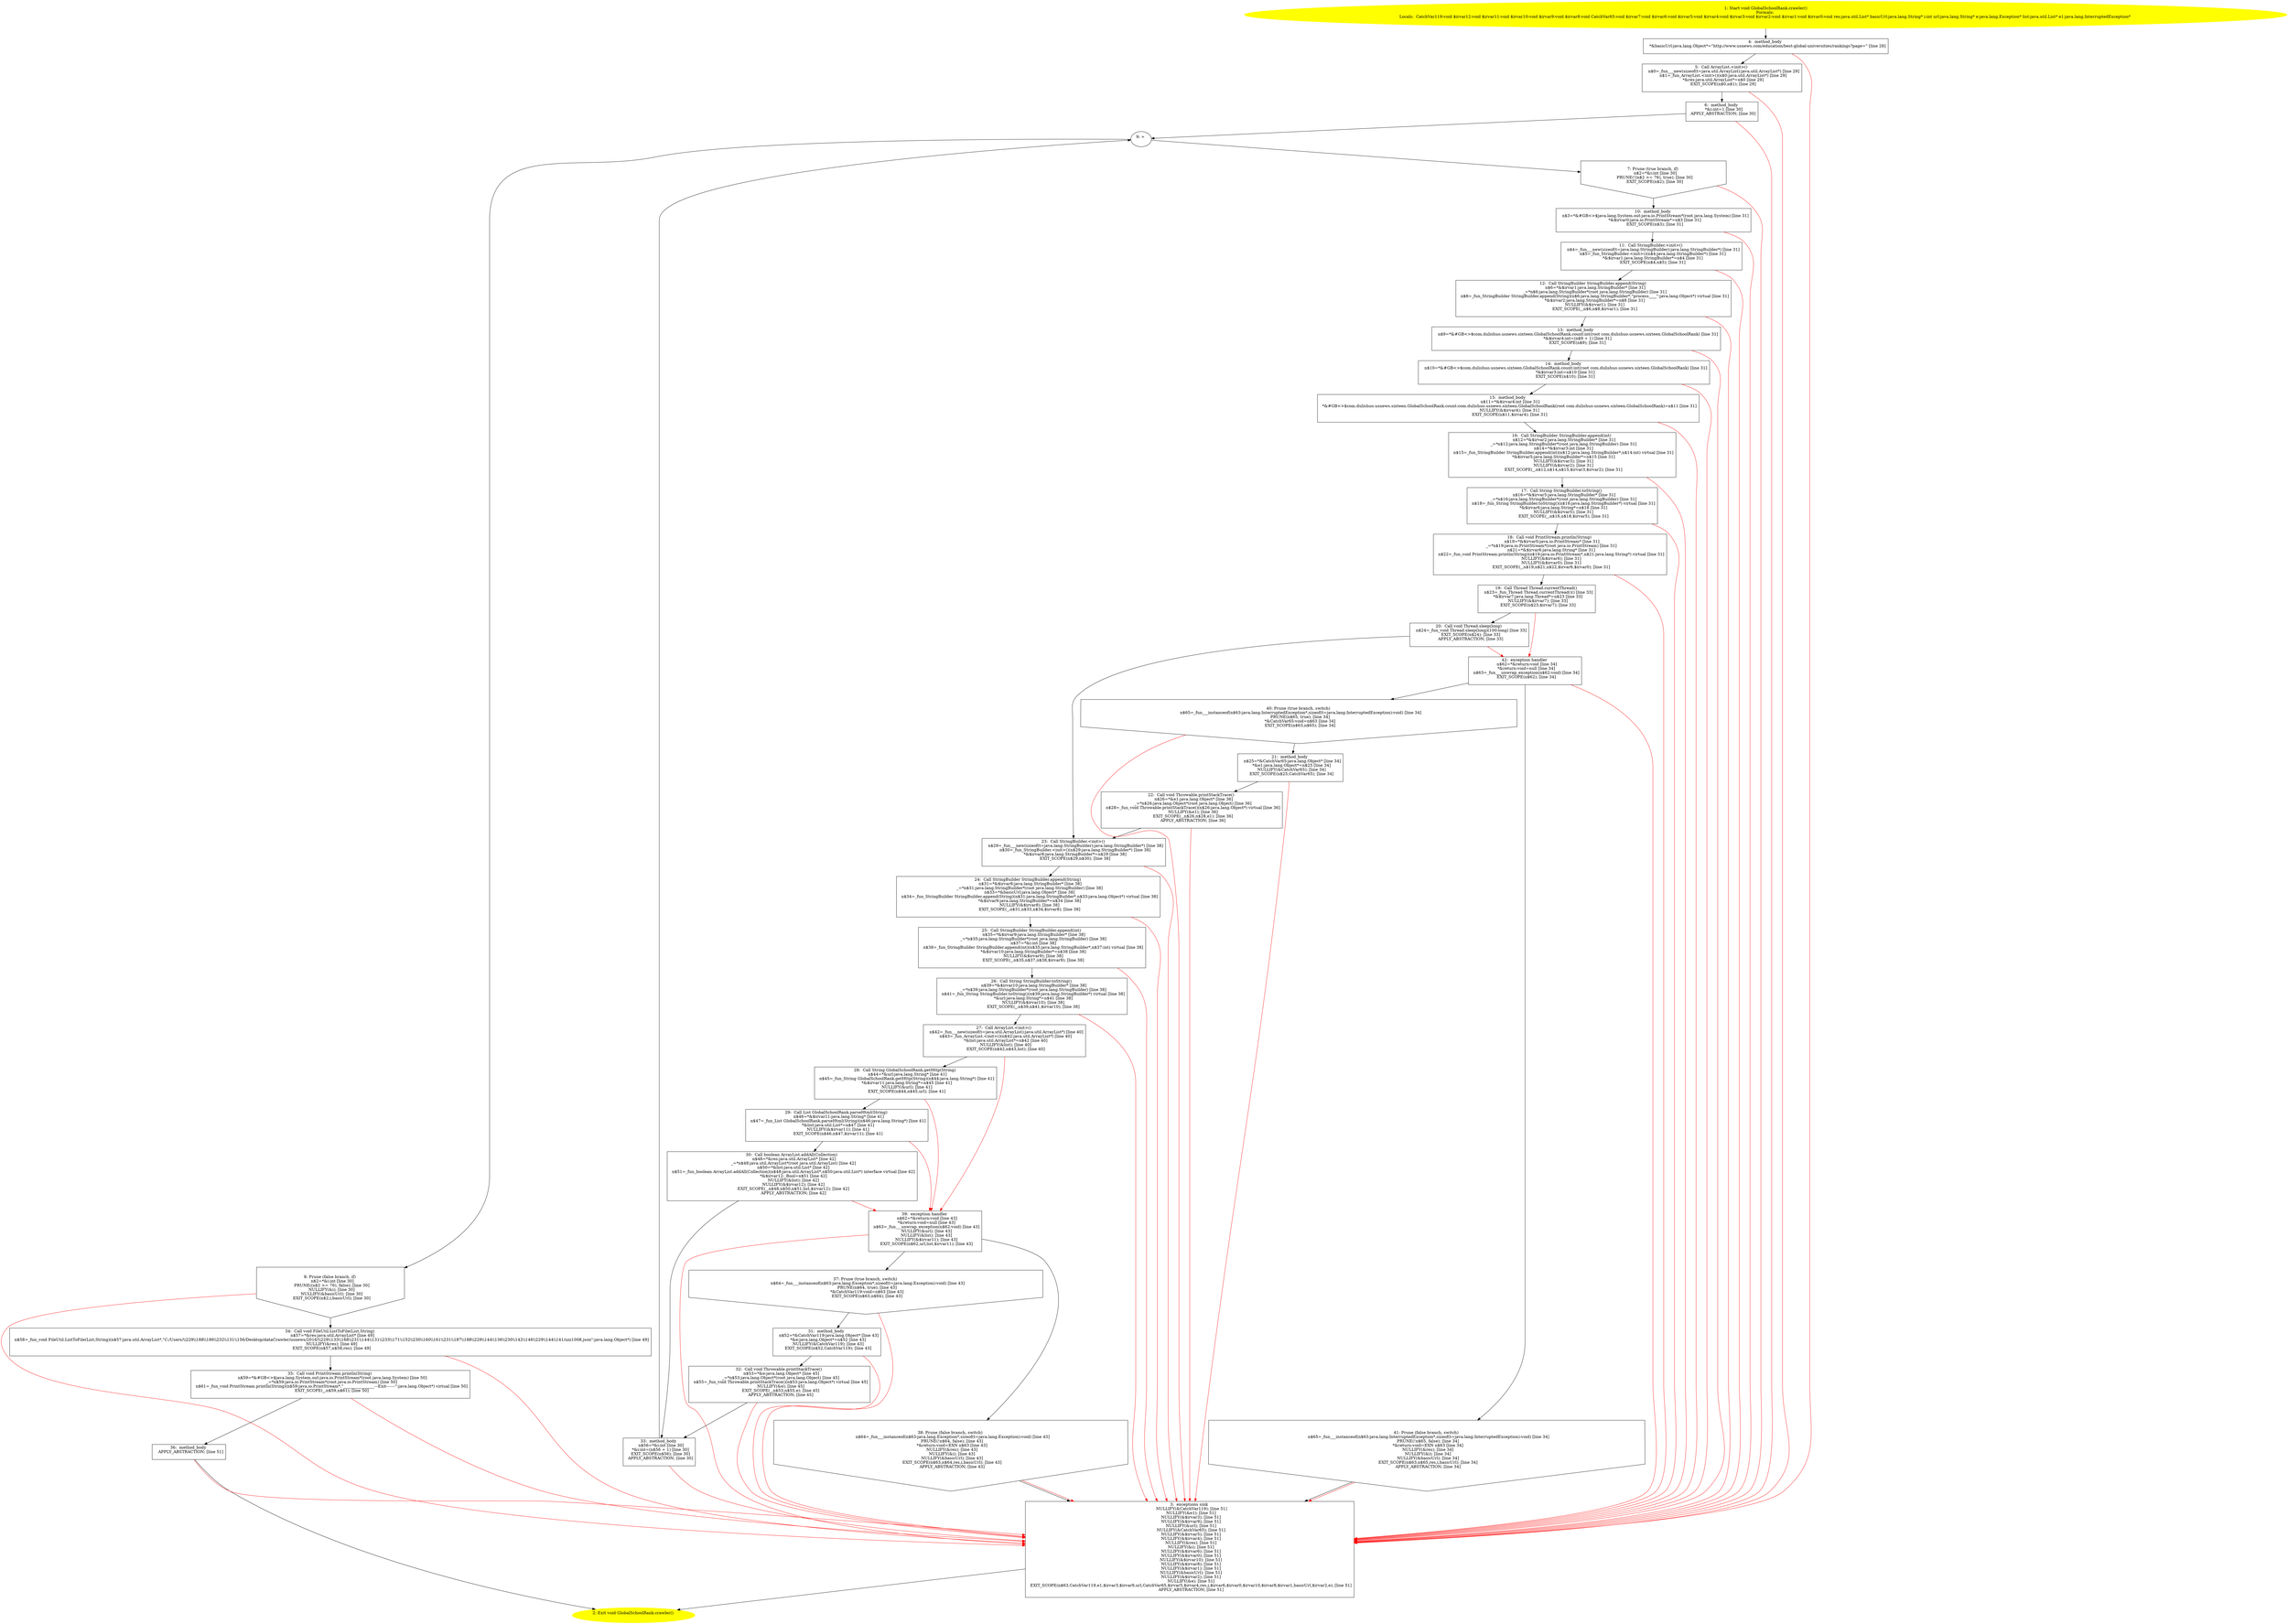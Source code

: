 /* @generated */
digraph cfg {
"com.dulishuo.usnews.sixteen.GlobalSchoolRank.crawler():void.e46c6825299ea0db14af280c0e9a93e3_1" [label="1: Start void GlobalSchoolRank.crawler()\nFormals: \nLocals:  CatchVar119:void $irvar12:void $irvar11:void $irvar10:void $irvar9:void $irvar8:void CatchVar65:void $irvar7:void $irvar6:void $irvar5:void $irvar4:void $irvar3:void $irvar2:void $irvar1:void $irvar0:void res:java.util.List* basicUrl:java.lang.String* i:int url:java.lang.String* e:java.lang.Exception* list:java.util.List* e1:java.lang.InterruptedException* \n  " color=yellow style=filled]
	

	 "com.dulishuo.usnews.sixteen.GlobalSchoolRank.crawler():void.e46c6825299ea0db14af280c0e9a93e3_1" -> "com.dulishuo.usnews.sixteen.GlobalSchoolRank.crawler():void.e46c6825299ea0db14af280c0e9a93e3_4" ;
"com.dulishuo.usnews.sixteen.GlobalSchoolRank.crawler():void.e46c6825299ea0db14af280c0e9a93e3_2" [label="2: Exit void GlobalSchoolRank.crawler() \n  " color=yellow style=filled]
	

"com.dulishuo.usnews.sixteen.GlobalSchoolRank.crawler():void.e46c6825299ea0db14af280c0e9a93e3_3" [label="3:  exceptions sink \n   NULLIFY(&CatchVar119); [line 51]\n  NULLIFY(&e1); [line 51]\n  NULLIFY(&$irvar3); [line 51]\n  NULLIFY(&$irvar9); [line 51]\n  NULLIFY(&url); [line 51]\n  NULLIFY(&CatchVar65); [line 51]\n  NULLIFY(&$irvar5); [line 51]\n  NULLIFY(&$irvar4); [line 51]\n  NULLIFY(&res); [line 51]\n  NULLIFY(&i); [line 51]\n  NULLIFY(&$irvar6); [line 51]\n  NULLIFY(&$irvar0); [line 51]\n  NULLIFY(&$irvar10); [line 51]\n  NULLIFY(&$irvar8); [line 51]\n  NULLIFY(&$irvar1); [line 51]\n  NULLIFY(&basicUrl); [line 51]\n  NULLIFY(&$irvar2); [line 51]\n  NULLIFY(&e); [line 51]\n  EXIT_SCOPE(n$63,CatchVar119,e1,$irvar3,$irvar9,url,CatchVar65,$irvar5,$irvar4,res,i,$irvar6,$irvar0,$irvar10,$irvar8,$irvar1,basicUrl,$irvar2,e); [line 51]\n  APPLY_ABSTRACTION; [line 51]\n " shape="box"]
	

	 "com.dulishuo.usnews.sixteen.GlobalSchoolRank.crawler():void.e46c6825299ea0db14af280c0e9a93e3_3" -> "com.dulishuo.usnews.sixteen.GlobalSchoolRank.crawler():void.e46c6825299ea0db14af280c0e9a93e3_2" ;
"com.dulishuo.usnews.sixteen.GlobalSchoolRank.crawler():void.e46c6825299ea0db14af280c0e9a93e3_4" [label="4:  method_body \n   *&basicUrl:java.lang.Object*=\"http://www.usnews.com/education/best-global-universities/rankings?page=\" [line 28]\n " shape="box"]
	

	 "com.dulishuo.usnews.sixteen.GlobalSchoolRank.crawler():void.e46c6825299ea0db14af280c0e9a93e3_4" -> "com.dulishuo.usnews.sixteen.GlobalSchoolRank.crawler():void.e46c6825299ea0db14af280c0e9a93e3_5" ;
	 "com.dulishuo.usnews.sixteen.GlobalSchoolRank.crawler():void.e46c6825299ea0db14af280c0e9a93e3_4" -> "com.dulishuo.usnews.sixteen.GlobalSchoolRank.crawler():void.e46c6825299ea0db14af280c0e9a93e3_3" [color="red" ];
"com.dulishuo.usnews.sixteen.GlobalSchoolRank.crawler():void.e46c6825299ea0db14af280c0e9a93e3_5" [label="5:  Call ArrayList.<init>() \n   n$0=_fun___new(sizeof(t=java.util.ArrayList):java.util.ArrayList*) [line 29]\n  n$1=_fun_ArrayList.<init>()(n$0:java.util.ArrayList*) [line 29]\n  *&res:java.util.ArrayList*=n$0 [line 29]\n  EXIT_SCOPE(n$0,n$1); [line 29]\n " shape="box"]
	

	 "com.dulishuo.usnews.sixteen.GlobalSchoolRank.crawler():void.e46c6825299ea0db14af280c0e9a93e3_5" -> "com.dulishuo.usnews.sixteen.GlobalSchoolRank.crawler():void.e46c6825299ea0db14af280c0e9a93e3_6" ;
	 "com.dulishuo.usnews.sixteen.GlobalSchoolRank.crawler():void.e46c6825299ea0db14af280c0e9a93e3_5" -> "com.dulishuo.usnews.sixteen.GlobalSchoolRank.crawler():void.e46c6825299ea0db14af280c0e9a93e3_3" [color="red" ];
"com.dulishuo.usnews.sixteen.GlobalSchoolRank.crawler():void.e46c6825299ea0db14af280c0e9a93e3_6" [label="6:  method_body \n   *&i:int=1 [line 30]\n  APPLY_ABSTRACTION; [line 30]\n " shape="box"]
	

	 "com.dulishuo.usnews.sixteen.GlobalSchoolRank.crawler():void.e46c6825299ea0db14af280c0e9a93e3_6" -> "com.dulishuo.usnews.sixteen.GlobalSchoolRank.crawler():void.e46c6825299ea0db14af280c0e9a93e3_9" ;
	 "com.dulishuo.usnews.sixteen.GlobalSchoolRank.crawler():void.e46c6825299ea0db14af280c0e9a93e3_6" -> "com.dulishuo.usnews.sixteen.GlobalSchoolRank.crawler():void.e46c6825299ea0db14af280c0e9a93e3_3" [color="red" ];
"com.dulishuo.usnews.sixteen.GlobalSchoolRank.crawler():void.e46c6825299ea0db14af280c0e9a93e3_7" [label="7: Prune (true branch, if) \n   n$2=*&i:int [line 30]\n  PRUNE(!(n$2 >= 76), true); [line 30]\n  EXIT_SCOPE(n$2); [line 30]\n " shape="invhouse"]
	

	 "com.dulishuo.usnews.sixteen.GlobalSchoolRank.crawler():void.e46c6825299ea0db14af280c0e9a93e3_7" -> "com.dulishuo.usnews.sixteen.GlobalSchoolRank.crawler():void.e46c6825299ea0db14af280c0e9a93e3_10" ;
	 "com.dulishuo.usnews.sixteen.GlobalSchoolRank.crawler():void.e46c6825299ea0db14af280c0e9a93e3_7" -> "com.dulishuo.usnews.sixteen.GlobalSchoolRank.crawler():void.e46c6825299ea0db14af280c0e9a93e3_3" [color="red" ];
"com.dulishuo.usnews.sixteen.GlobalSchoolRank.crawler():void.e46c6825299ea0db14af280c0e9a93e3_8" [label="8: Prune (false branch, if) \n   n$2=*&i:int [line 30]\n  PRUNE((n$2 >= 76), false); [line 30]\n  NULLIFY(&i); [line 30]\n  NULLIFY(&basicUrl); [line 30]\n  EXIT_SCOPE(n$2,i,basicUrl); [line 30]\n " shape="invhouse"]
	

	 "com.dulishuo.usnews.sixteen.GlobalSchoolRank.crawler():void.e46c6825299ea0db14af280c0e9a93e3_8" -> "com.dulishuo.usnews.sixteen.GlobalSchoolRank.crawler():void.e46c6825299ea0db14af280c0e9a93e3_34" ;
	 "com.dulishuo.usnews.sixteen.GlobalSchoolRank.crawler():void.e46c6825299ea0db14af280c0e9a93e3_8" -> "com.dulishuo.usnews.sixteen.GlobalSchoolRank.crawler():void.e46c6825299ea0db14af280c0e9a93e3_3" [color="red" ];
"com.dulishuo.usnews.sixteen.GlobalSchoolRank.crawler():void.e46c6825299ea0db14af280c0e9a93e3_9" [label="9: + \n  " ]
	

	 "com.dulishuo.usnews.sixteen.GlobalSchoolRank.crawler():void.e46c6825299ea0db14af280c0e9a93e3_9" -> "com.dulishuo.usnews.sixteen.GlobalSchoolRank.crawler():void.e46c6825299ea0db14af280c0e9a93e3_7" ;
	 "com.dulishuo.usnews.sixteen.GlobalSchoolRank.crawler():void.e46c6825299ea0db14af280c0e9a93e3_9" -> "com.dulishuo.usnews.sixteen.GlobalSchoolRank.crawler():void.e46c6825299ea0db14af280c0e9a93e3_8" ;
"com.dulishuo.usnews.sixteen.GlobalSchoolRank.crawler():void.e46c6825299ea0db14af280c0e9a93e3_10" [label="10:  method_body \n   n$3=*&#GB<>$java.lang.System.out:java.io.PrintStream*(root java.lang.System) [line 31]\n  *&$irvar0:java.io.PrintStream*=n$3 [line 31]\n  EXIT_SCOPE(n$3); [line 31]\n " shape="box"]
	

	 "com.dulishuo.usnews.sixteen.GlobalSchoolRank.crawler():void.e46c6825299ea0db14af280c0e9a93e3_10" -> "com.dulishuo.usnews.sixteen.GlobalSchoolRank.crawler():void.e46c6825299ea0db14af280c0e9a93e3_11" ;
	 "com.dulishuo.usnews.sixteen.GlobalSchoolRank.crawler():void.e46c6825299ea0db14af280c0e9a93e3_10" -> "com.dulishuo.usnews.sixteen.GlobalSchoolRank.crawler():void.e46c6825299ea0db14af280c0e9a93e3_3" [color="red" ];
"com.dulishuo.usnews.sixteen.GlobalSchoolRank.crawler():void.e46c6825299ea0db14af280c0e9a93e3_11" [label="11:  Call StringBuilder.<init>() \n   n$4=_fun___new(sizeof(t=java.lang.StringBuilder):java.lang.StringBuilder*) [line 31]\n  n$5=_fun_StringBuilder.<init>()(n$4:java.lang.StringBuilder*) [line 31]\n  *&$irvar1:java.lang.StringBuilder*=n$4 [line 31]\n  EXIT_SCOPE(n$4,n$5); [line 31]\n " shape="box"]
	

	 "com.dulishuo.usnews.sixteen.GlobalSchoolRank.crawler():void.e46c6825299ea0db14af280c0e9a93e3_11" -> "com.dulishuo.usnews.sixteen.GlobalSchoolRank.crawler():void.e46c6825299ea0db14af280c0e9a93e3_12" ;
	 "com.dulishuo.usnews.sixteen.GlobalSchoolRank.crawler():void.e46c6825299ea0db14af280c0e9a93e3_11" -> "com.dulishuo.usnews.sixteen.GlobalSchoolRank.crawler():void.e46c6825299ea0db14af280c0e9a93e3_3" [color="red" ];
"com.dulishuo.usnews.sixteen.GlobalSchoolRank.crawler():void.e46c6825299ea0db14af280c0e9a93e3_12" [label="12:  Call StringBuilder StringBuilder.append(String) \n   n$6=*&$irvar1:java.lang.StringBuilder* [line 31]\n  _=*n$6:java.lang.StringBuilder*(root java.lang.StringBuilder) [line 31]\n  n$8=_fun_StringBuilder StringBuilder.append(String)(n$6:java.lang.StringBuilder*,\"process____\":java.lang.Object*) virtual [line 31]\n  *&$irvar2:java.lang.StringBuilder*=n$8 [line 31]\n  NULLIFY(&$irvar1); [line 31]\n  EXIT_SCOPE(_,n$6,n$8,$irvar1); [line 31]\n " shape="box"]
	

	 "com.dulishuo.usnews.sixteen.GlobalSchoolRank.crawler():void.e46c6825299ea0db14af280c0e9a93e3_12" -> "com.dulishuo.usnews.sixteen.GlobalSchoolRank.crawler():void.e46c6825299ea0db14af280c0e9a93e3_13" ;
	 "com.dulishuo.usnews.sixteen.GlobalSchoolRank.crawler():void.e46c6825299ea0db14af280c0e9a93e3_12" -> "com.dulishuo.usnews.sixteen.GlobalSchoolRank.crawler():void.e46c6825299ea0db14af280c0e9a93e3_3" [color="red" ];
"com.dulishuo.usnews.sixteen.GlobalSchoolRank.crawler():void.e46c6825299ea0db14af280c0e9a93e3_13" [label="13:  method_body \n   n$9=*&#GB<>$com.dulishuo.usnews.sixteen.GlobalSchoolRank.count:int(root com.dulishuo.usnews.sixteen.GlobalSchoolRank) [line 31]\n  *&$irvar4:int=(n$9 + 1) [line 31]\n  EXIT_SCOPE(n$9); [line 31]\n " shape="box"]
	

	 "com.dulishuo.usnews.sixteen.GlobalSchoolRank.crawler():void.e46c6825299ea0db14af280c0e9a93e3_13" -> "com.dulishuo.usnews.sixteen.GlobalSchoolRank.crawler():void.e46c6825299ea0db14af280c0e9a93e3_14" ;
	 "com.dulishuo.usnews.sixteen.GlobalSchoolRank.crawler():void.e46c6825299ea0db14af280c0e9a93e3_13" -> "com.dulishuo.usnews.sixteen.GlobalSchoolRank.crawler():void.e46c6825299ea0db14af280c0e9a93e3_3" [color="red" ];
"com.dulishuo.usnews.sixteen.GlobalSchoolRank.crawler():void.e46c6825299ea0db14af280c0e9a93e3_14" [label="14:  method_body \n   n$10=*&#GB<>$com.dulishuo.usnews.sixteen.GlobalSchoolRank.count:int(root com.dulishuo.usnews.sixteen.GlobalSchoolRank) [line 31]\n  *&$irvar3:int=n$10 [line 31]\n  EXIT_SCOPE(n$10); [line 31]\n " shape="box"]
	

	 "com.dulishuo.usnews.sixteen.GlobalSchoolRank.crawler():void.e46c6825299ea0db14af280c0e9a93e3_14" -> "com.dulishuo.usnews.sixteen.GlobalSchoolRank.crawler():void.e46c6825299ea0db14af280c0e9a93e3_15" ;
	 "com.dulishuo.usnews.sixteen.GlobalSchoolRank.crawler():void.e46c6825299ea0db14af280c0e9a93e3_14" -> "com.dulishuo.usnews.sixteen.GlobalSchoolRank.crawler():void.e46c6825299ea0db14af280c0e9a93e3_3" [color="red" ];
"com.dulishuo.usnews.sixteen.GlobalSchoolRank.crawler():void.e46c6825299ea0db14af280c0e9a93e3_15" [label="15:  method_body \n   n$11=*&$irvar4:int [line 31]\n  *&#GB<>$com.dulishuo.usnews.sixteen.GlobalSchoolRank.count:com.dulishuo.usnews.sixteen.GlobalSchoolRank(root com.dulishuo.usnews.sixteen.GlobalSchoolRank)=n$11 [line 31]\n  NULLIFY(&$irvar4); [line 31]\n  EXIT_SCOPE(n$11,$irvar4); [line 31]\n " shape="box"]
	

	 "com.dulishuo.usnews.sixteen.GlobalSchoolRank.crawler():void.e46c6825299ea0db14af280c0e9a93e3_15" -> "com.dulishuo.usnews.sixteen.GlobalSchoolRank.crawler():void.e46c6825299ea0db14af280c0e9a93e3_16" ;
	 "com.dulishuo.usnews.sixteen.GlobalSchoolRank.crawler():void.e46c6825299ea0db14af280c0e9a93e3_15" -> "com.dulishuo.usnews.sixteen.GlobalSchoolRank.crawler():void.e46c6825299ea0db14af280c0e9a93e3_3" [color="red" ];
"com.dulishuo.usnews.sixteen.GlobalSchoolRank.crawler():void.e46c6825299ea0db14af280c0e9a93e3_16" [label="16:  Call StringBuilder StringBuilder.append(int) \n   n$12=*&$irvar2:java.lang.StringBuilder* [line 31]\n  _=*n$12:java.lang.StringBuilder*(root java.lang.StringBuilder) [line 31]\n  n$14=*&$irvar3:int [line 31]\n  n$15=_fun_StringBuilder StringBuilder.append(int)(n$12:java.lang.StringBuilder*,n$14:int) virtual [line 31]\n  *&$irvar5:java.lang.StringBuilder*=n$15 [line 31]\n  NULLIFY(&$irvar3); [line 31]\n  NULLIFY(&$irvar2); [line 31]\n  EXIT_SCOPE(_,n$12,n$14,n$15,$irvar3,$irvar2); [line 31]\n " shape="box"]
	

	 "com.dulishuo.usnews.sixteen.GlobalSchoolRank.crawler():void.e46c6825299ea0db14af280c0e9a93e3_16" -> "com.dulishuo.usnews.sixteen.GlobalSchoolRank.crawler():void.e46c6825299ea0db14af280c0e9a93e3_17" ;
	 "com.dulishuo.usnews.sixteen.GlobalSchoolRank.crawler():void.e46c6825299ea0db14af280c0e9a93e3_16" -> "com.dulishuo.usnews.sixteen.GlobalSchoolRank.crawler():void.e46c6825299ea0db14af280c0e9a93e3_3" [color="red" ];
"com.dulishuo.usnews.sixteen.GlobalSchoolRank.crawler():void.e46c6825299ea0db14af280c0e9a93e3_17" [label="17:  Call String StringBuilder.toString() \n   n$16=*&$irvar5:java.lang.StringBuilder* [line 31]\n  _=*n$16:java.lang.StringBuilder*(root java.lang.StringBuilder) [line 31]\n  n$18=_fun_String StringBuilder.toString()(n$16:java.lang.StringBuilder*) virtual [line 31]\n  *&$irvar6:java.lang.String*=n$18 [line 31]\n  NULLIFY(&$irvar5); [line 31]\n  EXIT_SCOPE(_,n$16,n$18,$irvar5); [line 31]\n " shape="box"]
	

	 "com.dulishuo.usnews.sixteen.GlobalSchoolRank.crawler():void.e46c6825299ea0db14af280c0e9a93e3_17" -> "com.dulishuo.usnews.sixteen.GlobalSchoolRank.crawler():void.e46c6825299ea0db14af280c0e9a93e3_18" ;
	 "com.dulishuo.usnews.sixteen.GlobalSchoolRank.crawler():void.e46c6825299ea0db14af280c0e9a93e3_17" -> "com.dulishuo.usnews.sixteen.GlobalSchoolRank.crawler():void.e46c6825299ea0db14af280c0e9a93e3_3" [color="red" ];
"com.dulishuo.usnews.sixteen.GlobalSchoolRank.crawler():void.e46c6825299ea0db14af280c0e9a93e3_18" [label="18:  Call void PrintStream.println(String) \n   n$19=*&$irvar0:java.io.PrintStream* [line 31]\n  _=*n$19:java.io.PrintStream*(root java.io.PrintStream) [line 31]\n  n$21=*&$irvar6:java.lang.String* [line 31]\n  n$22=_fun_void PrintStream.println(String)(n$19:java.io.PrintStream*,n$21:java.lang.String*) virtual [line 31]\n  NULLIFY(&$irvar6); [line 31]\n  NULLIFY(&$irvar0); [line 31]\n  EXIT_SCOPE(_,n$19,n$21,n$22,$irvar6,$irvar0); [line 31]\n " shape="box"]
	

	 "com.dulishuo.usnews.sixteen.GlobalSchoolRank.crawler():void.e46c6825299ea0db14af280c0e9a93e3_18" -> "com.dulishuo.usnews.sixteen.GlobalSchoolRank.crawler():void.e46c6825299ea0db14af280c0e9a93e3_19" ;
	 "com.dulishuo.usnews.sixteen.GlobalSchoolRank.crawler():void.e46c6825299ea0db14af280c0e9a93e3_18" -> "com.dulishuo.usnews.sixteen.GlobalSchoolRank.crawler():void.e46c6825299ea0db14af280c0e9a93e3_3" [color="red" ];
"com.dulishuo.usnews.sixteen.GlobalSchoolRank.crawler():void.e46c6825299ea0db14af280c0e9a93e3_19" [label="19:  Call Thread Thread.currentThread() \n   n$23=_fun_Thread Thread.currentThread()() [line 33]\n  *&$irvar7:java.lang.Thread*=n$23 [line 33]\n  NULLIFY(&$irvar7); [line 33]\n  EXIT_SCOPE(n$23,$irvar7); [line 33]\n " shape="box"]
	

	 "com.dulishuo.usnews.sixteen.GlobalSchoolRank.crawler():void.e46c6825299ea0db14af280c0e9a93e3_19" -> "com.dulishuo.usnews.sixteen.GlobalSchoolRank.crawler():void.e46c6825299ea0db14af280c0e9a93e3_20" ;
	 "com.dulishuo.usnews.sixteen.GlobalSchoolRank.crawler():void.e46c6825299ea0db14af280c0e9a93e3_19" -> "com.dulishuo.usnews.sixteen.GlobalSchoolRank.crawler():void.e46c6825299ea0db14af280c0e9a93e3_42" [color="red" ];
"com.dulishuo.usnews.sixteen.GlobalSchoolRank.crawler():void.e46c6825299ea0db14af280c0e9a93e3_20" [label="20:  Call void Thread.sleep(long) \n   n$24=_fun_void Thread.sleep(long)(100:long) [line 33]\n  EXIT_SCOPE(n$24); [line 33]\n  APPLY_ABSTRACTION; [line 33]\n " shape="box"]
	

	 "com.dulishuo.usnews.sixteen.GlobalSchoolRank.crawler():void.e46c6825299ea0db14af280c0e9a93e3_20" -> "com.dulishuo.usnews.sixteen.GlobalSchoolRank.crawler():void.e46c6825299ea0db14af280c0e9a93e3_23" ;
	 "com.dulishuo.usnews.sixteen.GlobalSchoolRank.crawler():void.e46c6825299ea0db14af280c0e9a93e3_20" -> "com.dulishuo.usnews.sixteen.GlobalSchoolRank.crawler():void.e46c6825299ea0db14af280c0e9a93e3_42" [color="red" ];
"com.dulishuo.usnews.sixteen.GlobalSchoolRank.crawler():void.e46c6825299ea0db14af280c0e9a93e3_21" [label="21:  method_body \n   n$25=*&CatchVar65:java.lang.Object* [line 34]\n  *&e1:java.lang.Object*=n$25 [line 34]\n  NULLIFY(&CatchVar65); [line 34]\n  EXIT_SCOPE(n$25,CatchVar65); [line 34]\n " shape="box"]
	

	 "com.dulishuo.usnews.sixteen.GlobalSchoolRank.crawler():void.e46c6825299ea0db14af280c0e9a93e3_21" -> "com.dulishuo.usnews.sixteen.GlobalSchoolRank.crawler():void.e46c6825299ea0db14af280c0e9a93e3_22" ;
	 "com.dulishuo.usnews.sixteen.GlobalSchoolRank.crawler():void.e46c6825299ea0db14af280c0e9a93e3_21" -> "com.dulishuo.usnews.sixteen.GlobalSchoolRank.crawler():void.e46c6825299ea0db14af280c0e9a93e3_3" [color="red" ];
"com.dulishuo.usnews.sixteen.GlobalSchoolRank.crawler():void.e46c6825299ea0db14af280c0e9a93e3_22" [label="22:  Call void Throwable.printStackTrace() \n   n$26=*&e1:java.lang.Object* [line 36]\n  _=*n$26:java.lang.Object*(root java.lang.Object) [line 36]\n  n$28=_fun_void Throwable.printStackTrace()(n$26:java.lang.Object*) virtual [line 36]\n  NULLIFY(&e1); [line 36]\n  EXIT_SCOPE(_,n$26,n$28,e1); [line 36]\n  APPLY_ABSTRACTION; [line 36]\n " shape="box"]
	

	 "com.dulishuo.usnews.sixteen.GlobalSchoolRank.crawler():void.e46c6825299ea0db14af280c0e9a93e3_22" -> "com.dulishuo.usnews.sixteen.GlobalSchoolRank.crawler():void.e46c6825299ea0db14af280c0e9a93e3_23" ;
	 "com.dulishuo.usnews.sixteen.GlobalSchoolRank.crawler():void.e46c6825299ea0db14af280c0e9a93e3_22" -> "com.dulishuo.usnews.sixteen.GlobalSchoolRank.crawler():void.e46c6825299ea0db14af280c0e9a93e3_3" [color="red" ];
"com.dulishuo.usnews.sixteen.GlobalSchoolRank.crawler():void.e46c6825299ea0db14af280c0e9a93e3_23" [label="23:  Call StringBuilder.<init>() \n   n$29=_fun___new(sizeof(t=java.lang.StringBuilder):java.lang.StringBuilder*) [line 38]\n  n$30=_fun_StringBuilder.<init>()(n$29:java.lang.StringBuilder*) [line 38]\n  *&$irvar8:java.lang.StringBuilder*=n$29 [line 38]\n  EXIT_SCOPE(n$29,n$30); [line 38]\n " shape="box"]
	

	 "com.dulishuo.usnews.sixteen.GlobalSchoolRank.crawler():void.e46c6825299ea0db14af280c0e9a93e3_23" -> "com.dulishuo.usnews.sixteen.GlobalSchoolRank.crawler():void.e46c6825299ea0db14af280c0e9a93e3_24" ;
	 "com.dulishuo.usnews.sixteen.GlobalSchoolRank.crawler():void.e46c6825299ea0db14af280c0e9a93e3_23" -> "com.dulishuo.usnews.sixteen.GlobalSchoolRank.crawler():void.e46c6825299ea0db14af280c0e9a93e3_3" [color="red" ];
"com.dulishuo.usnews.sixteen.GlobalSchoolRank.crawler():void.e46c6825299ea0db14af280c0e9a93e3_24" [label="24:  Call StringBuilder StringBuilder.append(String) \n   n$31=*&$irvar8:java.lang.StringBuilder* [line 38]\n  _=*n$31:java.lang.StringBuilder*(root java.lang.StringBuilder) [line 38]\n  n$33=*&basicUrl:java.lang.Object* [line 38]\n  n$34=_fun_StringBuilder StringBuilder.append(String)(n$31:java.lang.StringBuilder*,n$33:java.lang.Object*) virtual [line 38]\n  *&$irvar9:java.lang.StringBuilder*=n$34 [line 38]\n  NULLIFY(&$irvar8); [line 38]\n  EXIT_SCOPE(_,n$31,n$33,n$34,$irvar8); [line 38]\n " shape="box"]
	

	 "com.dulishuo.usnews.sixteen.GlobalSchoolRank.crawler():void.e46c6825299ea0db14af280c0e9a93e3_24" -> "com.dulishuo.usnews.sixteen.GlobalSchoolRank.crawler():void.e46c6825299ea0db14af280c0e9a93e3_25" ;
	 "com.dulishuo.usnews.sixteen.GlobalSchoolRank.crawler():void.e46c6825299ea0db14af280c0e9a93e3_24" -> "com.dulishuo.usnews.sixteen.GlobalSchoolRank.crawler():void.e46c6825299ea0db14af280c0e9a93e3_3" [color="red" ];
"com.dulishuo.usnews.sixteen.GlobalSchoolRank.crawler():void.e46c6825299ea0db14af280c0e9a93e3_25" [label="25:  Call StringBuilder StringBuilder.append(int) \n   n$35=*&$irvar9:java.lang.StringBuilder* [line 38]\n  _=*n$35:java.lang.StringBuilder*(root java.lang.StringBuilder) [line 38]\n  n$37=*&i:int [line 38]\n  n$38=_fun_StringBuilder StringBuilder.append(int)(n$35:java.lang.StringBuilder*,n$37:int) virtual [line 38]\n  *&$irvar10:java.lang.StringBuilder*=n$38 [line 38]\n  NULLIFY(&$irvar9); [line 38]\n  EXIT_SCOPE(_,n$35,n$37,n$38,$irvar9); [line 38]\n " shape="box"]
	

	 "com.dulishuo.usnews.sixteen.GlobalSchoolRank.crawler():void.e46c6825299ea0db14af280c0e9a93e3_25" -> "com.dulishuo.usnews.sixteen.GlobalSchoolRank.crawler():void.e46c6825299ea0db14af280c0e9a93e3_26" ;
	 "com.dulishuo.usnews.sixteen.GlobalSchoolRank.crawler():void.e46c6825299ea0db14af280c0e9a93e3_25" -> "com.dulishuo.usnews.sixteen.GlobalSchoolRank.crawler():void.e46c6825299ea0db14af280c0e9a93e3_3" [color="red" ];
"com.dulishuo.usnews.sixteen.GlobalSchoolRank.crawler():void.e46c6825299ea0db14af280c0e9a93e3_26" [label="26:  Call String StringBuilder.toString() \n   n$39=*&$irvar10:java.lang.StringBuilder* [line 38]\n  _=*n$39:java.lang.StringBuilder*(root java.lang.StringBuilder) [line 38]\n  n$41=_fun_String StringBuilder.toString()(n$39:java.lang.StringBuilder*) virtual [line 38]\n  *&url:java.lang.String*=n$41 [line 38]\n  NULLIFY(&$irvar10); [line 38]\n  EXIT_SCOPE(_,n$39,n$41,$irvar10); [line 38]\n " shape="box"]
	

	 "com.dulishuo.usnews.sixteen.GlobalSchoolRank.crawler():void.e46c6825299ea0db14af280c0e9a93e3_26" -> "com.dulishuo.usnews.sixteen.GlobalSchoolRank.crawler():void.e46c6825299ea0db14af280c0e9a93e3_27" ;
	 "com.dulishuo.usnews.sixteen.GlobalSchoolRank.crawler():void.e46c6825299ea0db14af280c0e9a93e3_26" -> "com.dulishuo.usnews.sixteen.GlobalSchoolRank.crawler():void.e46c6825299ea0db14af280c0e9a93e3_3" [color="red" ];
"com.dulishuo.usnews.sixteen.GlobalSchoolRank.crawler():void.e46c6825299ea0db14af280c0e9a93e3_27" [label="27:  Call ArrayList.<init>() \n   n$42=_fun___new(sizeof(t=java.util.ArrayList):java.util.ArrayList*) [line 40]\n  n$43=_fun_ArrayList.<init>()(n$42:java.util.ArrayList*) [line 40]\n  *&list:java.util.ArrayList*=n$42 [line 40]\n  NULLIFY(&list); [line 40]\n  EXIT_SCOPE(n$42,n$43,list); [line 40]\n " shape="box"]
	

	 "com.dulishuo.usnews.sixteen.GlobalSchoolRank.crawler():void.e46c6825299ea0db14af280c0e9a93e3_27" -> "com.dulishuo.usnews.sixteen.GlobalSchoolRank.crawler():void.e46c6825299ea0db14af280c0e9a93e3_28" ;
	 "com.dulishuo.usnews.sixteen.GlobalSchoolRank.crawler():void.e46c6825299ea0db14af280c0e9a93e3_27" -> "com.dulishuo.usnews.sixteen.GlobalSchoolRank.crawler():void.e46c6825299ea0db14af280c0e9a93e3_39" [color="red" ];
"com.dulishuo.usnews.sixteen.GlobalSchoolRank.crawler():void.e46c6825299ea0db14af280c0e9a93e3_28" [label="28:  Call String GlobalSchoolRank.getHttp(String) \n   n$44=*&url:java.lang.String* [line 41]\n  n$45=_fun_String GlobalSchoolRank.getHttp(String)(n$44:java.lang.String*) [line 41]\n  *&$irvar11:java.lang.String*=n$45 [line 41]\n  NULLIFY(&url); [line 41]\n  EXIT_SCOPE(n$44,n$45,url); [line 41]\n " shape="box"]
	

	 "com.dulishuo.usnews.sixteen.GlobalSchoolRank.crawler():void.e46c6825299ea0db14af280c0e9a93e3_28" -> "com.dulishuo.usnews.sixteen.GlobalSchoolRank.crawler():void.e46c6825299ea0db14af280c0e9a93e3_29" ;
	 "com.dulishuo.usnews.sixteen.GlobalSchoolRank.crawler():void.e46c6825299ea0db14af280c0e9a93e3_28" -> "com.dulishuo.usnews.sixteen.GlobalSchoolRank.crawler():void.e46c6825299ea0db14af280c0e9a93e3_39" [color="red" ];
"com.dulishuo.usnews.sixteen.GlobalSchoolRank.crawler():void.e46c6825299ea0db14af280c0e9a93e3_29" [label="29:  Call List GlobalSchoolRank.parseHtml(String) \n   n$46=*&$irvar11:java.lang.String* [line 41]\n  n$47=_fun_List GlobalSchoolRank.parseHtml(String)(n$46:java.lang.String*) [line 41]\n  *&list:java.util.List*=n$47 [line 41]\n  NULLIFY(&$irvar11); [line 41]\n  EXIT_SCOPE(n$46,n$47,$irvar11); [line 41]\n " shape="box"]
	

	 "com.dulishuo.usnews.sixteen.GlobalSchoolRank.crawler():void.e46c6825299ea0db14af280c0e9a93e3_29" -> "com.dulishuo.usnews.sixteen.GlobalSchoolRank.crawler():void.e46c6825299ea0db14af280c0e9a93e3_30" ;
	 "com.dulishuo.usnews.sixteen.GlobalSchoolRank.crawler():void.e46c6825299ea0db14af280c0e9a93e3_29" -> "com.dulishuo.usnews.sixteen.GlobalSchoolRank.crawler():void.e46c6825299ea0db14af280c0e9a93e3_39" [color="red" ];
"com.dulishuo.usnews.sixteen.GlobalSchoolRank.crawler():void.e46c6825299ea0db14af280c0e9a93e3_30" [label="30:  Call boolean ArrayList.addAll(Collection) \n   n$48=*&res:java.util.ArrayList* [line 42]\n  _=*n$48:java.util.ArrayList*(root java.util.ArrayList) [line 42]\n  n$50=*&list:java.util.List* [line 42]\n  n$51=_fun_boolean ArrayList.addAll(Collection)(n$48:java.util.ArrayList*,n$50:java.util.List*) interface virtual [line 42]\n  *&$irvar12:_Bool=n$51 [line 42]\n  NULLIFY(&list); [line 42]\n  NULLIFY(&$irvar12); [line 42]\n  EXIT_SCOPE(_,n$48,n$50,n$51,list,$irvar12); [line 42]\n  APPLY_ABSTRACTION; [line 42]\n " shape="box"]
	

	 "com.dulishuo.usnews.sixteen.GlobalSchoolRank.crawler():void.e46c6825299ea0db14af280c0e9a93e3_30" -> "com.dulishuo.usnews.sixteen.GlobalSchoolRank.crawler():void.e46c6825299ea0db14af280c0e9a93e3_33" ;
	 "com.dulishuo.usnews.sixteen.GlobalSchoolRank.crawler():void.e46c6825299ea0db14af280c0e9a93e3_30" -> "com.dulishuo.usnews.sixteen.GlobalSchoolRank.crawler():void.e46c6825299ea0db14af280c0e9a93e3_39" [color="red" ];
"com.dulishuo.usnews.sixteen.GlobalSchoolRank.crawler():void.e46c6825299ea0db14af280c0e9a93e3_31" [label="31:  method_body \n   n$52=*&CatchVar119:java.lang.Object* [line 43]\n  *&e:java.lang.Object*=n$52 [line 43]\n  NULLIFY(&CatchVar119); [line 43]\n  EXIT_SCOPE(n$52,CatchVar119); [line 43]\n " shape="box"]
	

	 "com.dulishuo.usnews.sixteen.GlobalSchoolRank.crawler():void.e46c6825299ea0db14af280c0e9a93e3_31" -> "com.dulishuo.usnews.sixteen.GlobalSchoolRank.crawler():void.e46c6825299ea0db14af280c0e9a93e3_32" ;
	 "com.dulishuo.usnews.sixteen.GlobalSchoolRank.crawler():void.e46c6825299ea0db14af280c0e9a93e3_31" -> "com.dulishuo.usnews.sixteen.GlobalSchoolRank.crawler():void.e46c6825299ea0db14af280c0e9a93e3_3" [color="red" ];
"com.dulishuo.usnews.sixteen.GlobalSchoolRank.crawler():void.e46c6825299ea0db14af280c0e9a93e3_32" [label="32:  Call void Throwable.printStackTrace() \n   n$53=*&e:java.lang.Object* [line 45]\n  _=*n$53:java.lang.Object*(root java.lang.Object) [line 45]\n  n$55=_fun_void Throwable.printStackTrace()(n$53:java.lang.Object*) virtual [line 45]\n  NULLIFY(&e); [line 45]\n  EXIT_SCOPE(_,n$53,n$55,e); [line 45]\n  APPLY_ABSTRACTION; [line 45]\n " shape="box"]
	

	 "com.dulishuo.usnews.sixteen.GlobalSchoolRank.crawler():void.e46c6825299ea0db14af280c0e9a93e3_32" -> "com.dulishuo.usnews.sixteen.GlobalSchoolRank.crawler():void.e46c6825299ea0db14af280c0e9a93e3_33" ;
	 "com.dulishuo.usnews.sixteen.GlobalSchoolRank.crawler():void.e46c6825299ea0db14af280c0e9a93e3_32" -> "com.dulishuo.usnews.sixteen.GlobalSchoolRank.crawler():void.e46c6825299ea0db14af280c0e9a93e3_3" [color="red" ];
"com.dulishuo.usnews.sixteen.GlobalSchoolRank.crawler():void.e46c6825299ea0db14af280c0e9a93e3_33" [label="33:  method_body \n   n$56=*&i:int [line 30]\n  *&i:int=(n$56 + 1) [line 30]\n  EXIT_SCOPE(n$56); [line 30]\n  APPLY_ABSTRACTION; [line 30]\n " shape="box"]
	

	 "com.dulishuo.usnews.sixteen.GlobalSchoolRank.crawler():void.e46c6825299ea0db14af280c0e9a93e3_33" -> "com.dulishuo.usnews.sixteen.GlobalSchoolRank.crawler():void.e46c6825299ea0db14af280c0e9a93e3_9" ;
	 "com.dulishuo.usnews.sixteen.GlobalSchoolRank.crawler():void.e46c6825299ea0db14af280c0e9a93e3_33" -> "com.dulishuo.usnews.sixteen.GlobalSchoolRank.crawler():void.e46c6825299ea0db14af280c0e9a93e3_3" [color="red" ];
"com.dulishuo.usnews.sixteen.GlobalSchoolRank.crawler():void.e46c6825299ea0db14af280c0e9a93e3_34" [label="34:  Call void FileUtil.ListToFile(List,String) \n   n$57=*&res:java.util.ArrayList* [line 49]\n  n$58=_fun_void FileUtil.ListToFile(List,String)(n$57:java.util.ArrayList*,\"C:/Users/\\\\229\\\\188\\\\186\\\\232\\\\131\\\\156/Desktop/dataCrawler/usnews/2016/\\\\229\\\\133\\\\168\\\\231\\\\144\\\\131\\\\233\\\\171\\\\152\\\\230\\\\160\\\\161\\\\231\\\\187\\\\188\\\\229\\\\144\\\\136\\\\230\\\\142\\\\146\\\\229\\\\144\\\\141/uni1008.json\":java.lang.Object*) [line 49]\n  NULLIFY(&res); [line 49]\n  EXIT_SCOPE(n$57,n$58,res); [line 49]\n " shape="box"]
	

	 "com.dulishuo.usnews.sixteen.GlobalSchoolRank.crawler():void.e46c6825299ea0db14af280c0e9a93e3_34" -> "com.dulishuo.usnews.sixteen.GlobalSchoolRank.crawler():void.e46c6825299ea0db14af280c0e9a93e3_35" ;
	 "com.dulishuo.usnews.sixteen.GlobalSchoolRank.crawler():void.e46c6825299ea0db14af280c0e9a93e3_34" -> "com.dulishuo.usnews.sixteen.GlobalSchoolRank.crawler():void.e46c6825299ea0db14af280c0e9a93e3_3" [color="red" ];
"com.dulishuo.usnews.sixteen.GlobalSchoolRank.crawler():void.e46c6825299ea0db14af280c0e9a93e3_35" [label="35:  Call void PrintStream.println(String) \n   n$59=*&#GB<>$java.lang.System.out:java.io.PrintStream*(root java.lang.System) [line 50]\n  _=*n$59:java.io.PrintStream*(root java.io.PrintStream) [line 50]\n  n$61=_fun_void PrintStream.println(String)(n$59:java.io.PrintStream*,\"________________---Exit-------\":java.lang.Object*) virtual [line 50]\n  EXIT_SCOPE(_,n$59,n$61); [line 50]\n " shape="box"]
	

	 "com.dulishuo.usnews.sixteen.GlobalSchoolRank.crawler():void.e46c6825299ea0db14af280c0e9a93e3_35" -> "com.dulishuo.usnews.sixteen.GlobalSchoolRank.crawler():void.e46c6825299ea0db14af280c0e9a93e3_36" ;
	 "com.dulishuo.usnews.sixteen.GlobalSchoolRank.crawler():void.e46c6825299ea0db14af280c0e9a93e3_35" -> "com.dulishuo.usnews.sixteen.GlobalSchoolRank.crawler():void.e46c6825299ea0db14af280c0e9a93e3_3" [color="red" ];
"com.dulishuo.usnews.sixteen.GlobalSchoolRank.crawler():void.e46c6825299ea0db14af280c0e9a93e3_36" [label="36:  method_body \n   APPLY_ABSTRACTION; [line 51]\n " shape="box"]
	

	 "com.dulishuo.usnews.sixteen.GlobalSchoolRank.crawler():void.e46c6825299ea0db14af280c0e9a93e3_36" -> "com.dulishuo.usnews.sixteen.GlobalSchoolRank.crawler():void.e46c6825299ea0db14af280c0e9a93e3_2" ;
	 "com.dulishuo.usnews.sixteen.GlobalSchoolRank.crawler():void.e46c6825299ea0db14af280c0e9a93e3_36" -> "com.dulishuo.usnews.sixteen.GlobalSchoolRank.crawler():void.e46c6825299ea0db14af280c0e9a93e3_3" [color="red" ];
"com.dulishuo.usnews.sixteen.GlobalSchoolRank.crawler():void.e46c6825299ea0db14af280c0e9a93e3_37" [label="37: Prune (true branch, switch) \n   n$64=_fun___instanceof(n$63:java.lang.Exception*,sizeof(t=java.lang.Exception):void) [line 43]\n  PRUNE(n$64, true); [line 43]\n  *&CatchVar119:void=n$63 [line 43]\n  EXIT_SCOPE(n$63,n$64); [line 43]\n " shape="invhouse"]
	

	 "com.dulishuo.usnews.sixteen.GlobalSchoolRank.crawler():void.e46c6825299ea0db14af280c0e9a93e3_37" -> "com.dulishuo.usnews.sixteen.GlobalSchoolRank.crawler():void.e46c6825299ea0db14af280c0e9a93e3_31" ;
	 "com.dulishuo.usnews.sixteen.GlobalSchoolRank.crawler():void.e46c6825299ea0db14af280c0e9a93e3_37" -> "com.dulishuo.usnews.sixteen.GlobalSchoolRank.crawler():void.e46c6825299ea0db14af280c0e9a93e3_3" [color="red" ];
"com.dulishuo.usnews.sixteen.GlobalSchoolRank.crawler():void.e46c6825299ea0db14af280c0e9a93e3_38" [label="38: Prune (false branch, switch) \n   n$64=_fun___instanceof(n$63:java.lang.Exception*,sizeof(t=java.lang.Exception):void) [line 43]\n  PRUNE(!n$64, false); [line 43]\n  *&return:void=EXN n$63 [line 43]\n  NULLIFY(&res); [line 43]\n  NULLIFY(&i); [line 43]\n  NULLIFY(&basicUrl); [line 43]\n  EXIT_SCOPE(n$63,n$64,res,i,basicUrl); [line 43]\n  APPLY_ABSTRACTION; [line 43]\n " shape="invhouse"]
	

	 "com.dulishuo.usnews.sixteen.GlobalSchoolRank.crawler():void.e46c6825299ea0db14af280c0e9a93e3_38" -> "com.dulishuo.usnews.sixteen.GlobalSchoolRank.crawler():void.e46c6825299ea0db14af280c0e9a93e3_3" ;
	 "com.dulishuo.usnews.sixteen.GlobalSchoolRank.crawler():void.e46c6825299ea0db14af280c0e9a93e3_38" -> "com.dulishuo.usnews.sixteen.GlobalSchoolRank.crawler():void.e46c6825299ea0db14af280c0e9a93e3_3" [color="red" ];
"com.dulishuo.usnews.sixteen.GlobalSchoolRank.crawler():void.e46c6825299ea0db14af280c0e9a93e3_39" [label="39:  exception handler \n   n$62=*&return:void [line 43]\n  *&return:void=null [line 43]\n  n$63=_fun___unwrap_exception(n$62:void) [line 43]\n  NULLIFY(&url); [line 43]\n  NULLIFY(&list); [line 43]\n  NULLIFY(&$irvar11); [line 43]\n  EXIT_SCOPE(n$62,url,list,$irvar11); [line 43]\n " shape="box"]
	

	 "com.dulishuo.usnews.sixteen.GlobalSchoolRank.crawler():void.e46c6825299ea0db14af280c0e9a93e3_39" -> "com.dulishuo.usnews.sixteen.GlobalSchoolRank.crawler():void.e46c6825299ea0db14af280c0e9a93e3_37" ;
	 "com.dulishuo.usnews.sixteen.GlobalSchoolRank.crawler():void.e46c6825299ea0db14af280c0e9a93e3_39" -> "com.dulishuo.usnews.sixteen.GlobalSchoolRank.crawler():void.e46c6825299ea0db14af280c0e9a93e3_38" ;
	 "com.dulishuo.usnews.sixteen.GlobalSchoolRank.crawler():void.e46c6825299ea0db14af280c0e9a93e3_39" -> "com.dulishuo.usnews.sixteen.GlobalSchoolRank.crawler():void.e46c6825299ea0db14af280c0e9a93e3_3" [color="red" ];
"com.dulishuo.usnews.sixteen.GlobalSchoolRank.crawler():void.e46c6825299ea0db14af280c0e9a93e3_40" [label="40: Prune (true branch, switch) \n   n$65=_fun___instanceof(n$63:java.lang.InterruptedException*,sizeof(t=java.lang.InterruptedException):void) [line 34]\n  PRUNE(n$65, true); [line 34]\n  *&CatchVar65:void=n$63 [line 34]\n  EXIT_SCOPE(n$63,n$65); [line 34]\n " shape="invhouse"]
	

	 "com.dulishuo.usnews.sixteen.GlobalSchoolRank.crawler():void.e46c6825299ea0db14af280c0e9a93e3_40" -> "com.dulishuo.usnews.sixteen.GlobalSchoolRank.crawler():void.e46c6825299ea0db14af280c0e9a93e3_21" ;
	 "com.dulishuo.usnews.sixteen.GlobalSchoolRank.crawler():void.e46c6825299ea0db14af280c0e9a93e3_40" -> "com.dulishuo.usnews.sixteen.GlobalSchoolRank.crawler():void.e46c6825299ea0db14af280c0e9a93e3_3" [color="red" ];
"com.dulishuo.usnews.sixteen.GlobalSchoolRank.crawler():void.e46c6825299ea0db14af280c0e9a93e3_41" [label="41: Prune (false branch, switch) \n   n$65=_fun___instanceof(n$63:java.lang.InterruptedException*,sizeof(t=java.lang.InterruptedException):void) [line 34]\n  PRUNE(!n$65, false); [line 34]\n  *&return:void=EXN n$63 [line 34]\n  NULLIFY(&res); [line 34]\n  NULLIFY(&i); [line 34]\n  NULLIFY(&basicUrl); [line 34]\n  EXIT_SCOPE(n$63,n$65,res,i,basicUrl); [line 34]\n  APPLY_ABSTRACTION; [line 34]\n " shape="invhouse"]
	

	 "com.dulishuo.usnews.sixteen.GlobalSchoolRank.crawler():void.e46c6825299ea0db14af280c0e9a93e3_41" -> "com.dulishuo.usnews.sixteen.GlobalSchoolRank.crawler():void.e46c6825299ea0db14af280c0e9a93e3_3" ;
	 "com.dulishuo.usnews.sixteen.GlobalSchoolRank.crawler():void.e46c6825299ea0db14af280c0e9a93e3_41" -> "com.dulishuo.usnews.sixteen.GlobalSchoolRank.crawler():void.e46c6825299ea0db14af280c0e9a93e3_3" [color="red" ];
"com.dulishuo.usnews.sixteen.GlobalSchoolRank.crawler():void.e46c6825299ea0db14af280c0e9a93e3_42" [label="42:  exception handler \n   n$62=*&return:void [line 34]\n  *&return:void=null [line 34]\n  n$63=_fun___unwrap_exception(n$62:void) [line 34]\n  EXIT_SCOPE(n$62); [line 34]\n " shape="box"]
	

	 "com.dulishuo.usnews.sixteen.GlobalSchoolRank.crawler():void.e46c6825299ea0db14af280c0e9a93e3_42" -> "com.dulishuo.usnews.sixteen.GlobalSchoolRank.crawler():void.e46c6825299ea0db14af280c0e9a93e3_40" ;
	 "com.dulishuo.usnews.sixteen.GlobalSchoolRank.crawler():void.e46c6825299ea0db14af280c0e9a93e3_42" -> "com.dulishuo.usnews.sixteen.GlobalSchoolRank.crawler():void.e46c6825299ea0db14af280c0e9a93e3_41" ;
	 "com.dulishuo.usnews.sixteen.GlobalSchoolRank.crawler():void.e46c6825299ea0db14af280c0e9a93e3_42" -> "com.dulishuo.usnews.sixteen.GlobalSchoolRank.crawler():void.e46c6825299ea0db14af280c0e9a93e3_3" [color="red" ];
}
